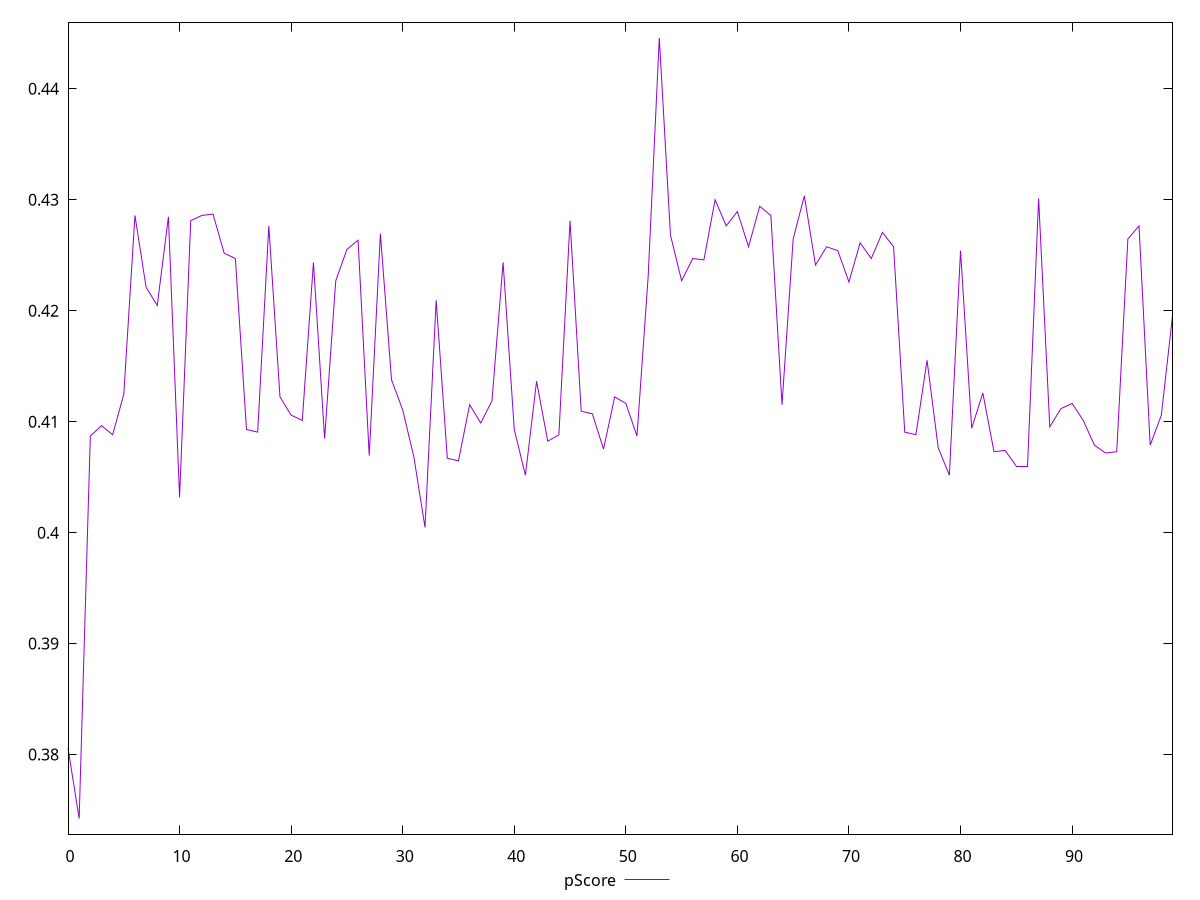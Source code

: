 reset

$pScore <<EOF
0 0.38058823529411767
1 0.37423529411764705
2 0.40870588235294114
3 0.4096470588235294
4 0.4088235294117647
5 0.41247058823529414
6 0.42858823529411766
7 0.42211764705882354
8 0.4204705882352941
9 0.4284705882352941
10 0.4031764705882353
11 0.42811764705882355
12 0.42858823529411766
13 0.42870588235294116
14 0.42517647058823527
15 0.42470588235294116
16 0.4092941176470588
17 0.40905882352941175
18 0.4276470588235294
19 0.41223529411764703
20 0.41058823529411764
21 0.41011764705882353
22 0.4243529411764706
23 0.40847058823529414
24 0.42270588235294115
25 0.4255294117647059
26 0.4263529411764706
27 0.40694117647058825
28 0.4269411764705882
29 0.4137647058823529
30 0.41105882352941175
31 0.4068235294117647
32 0.40047058823529413
33 0.42094117647058826
34 0.40670588235294114
35 0.40647058823529414
36 0.41152941176470587
37 0.4098823529411765
38 0.4118823529411765
39 0.4243529411764706
40 0.4092941176470588
41 0.4051764705882353
42 0.4136470588235294
43 0.40823529411764703
44 0.4088235294117647
45 0.42811764705882355
46 0.41094117647058825
47 0.41070588235294114
48 0.40752941176470586
49 0.41223529411764703
50 0.4116470588235294
51 0.40870588235294114
52 0.42305882352941176
53 0.4445882352941176
54 0.4268235294117647
55 0.42270588235294115
56 0.42470588235294116
57 0.42458823529411766
58 0.43
59 0.4276470588235294
60 0.4289411764705882
61 0.42576470588235293
62 0.4294117647058824
63 0.42858823529411766
64 0.41152941176470587
65 0.4264705882352941
66 0.4303529411764706
67 0.42411764705882354
68 0.42576470588235293
69 0.4254117647058824
70 0.42258823529411765
71 0.42611764705882355
72 0.42470588235294116
73 0.42705882352941177
74 0.42576470588235293
75 0.40905882352941175
76 0.4088235294117647
77 0.41552941176470587
78 0.4076470588235294
79 0.4051764705882353
80 0.4254117647058824
81 0.40941176470588236
82 0.41258823529411764
83 0.4072941176470588
84 0.40741176470588236
85 0.406
86 0.406
87 0.4301176470588235
88 0.40952941176470586
89 0.4111764705882353
90 0.4116470588235294
91 0.41011764705882353
92 0.4078823529411765
93 0.4071764705882353
94 0.4072941176470588
95 0.4264705882352941
96 0.4276470588235294
97 0.4078823529411765
98 0.41058823529411764
99 0.4195294117647059
EOF

set key outside below
set xrange [0:99]
set yrange [0.3728282352941176:0.44599529411764705]
set trange [0.3728282352941176:0.44599529411764705]
set terminal svg size 640, 500 enhanced background rgb 'white'
set output "report_00017_2021-02-10T15-08-03.406Z/render-blocking-resources/samples/pages/pScore/values.svg"

plot $pScore title "pScore" with line

reset
